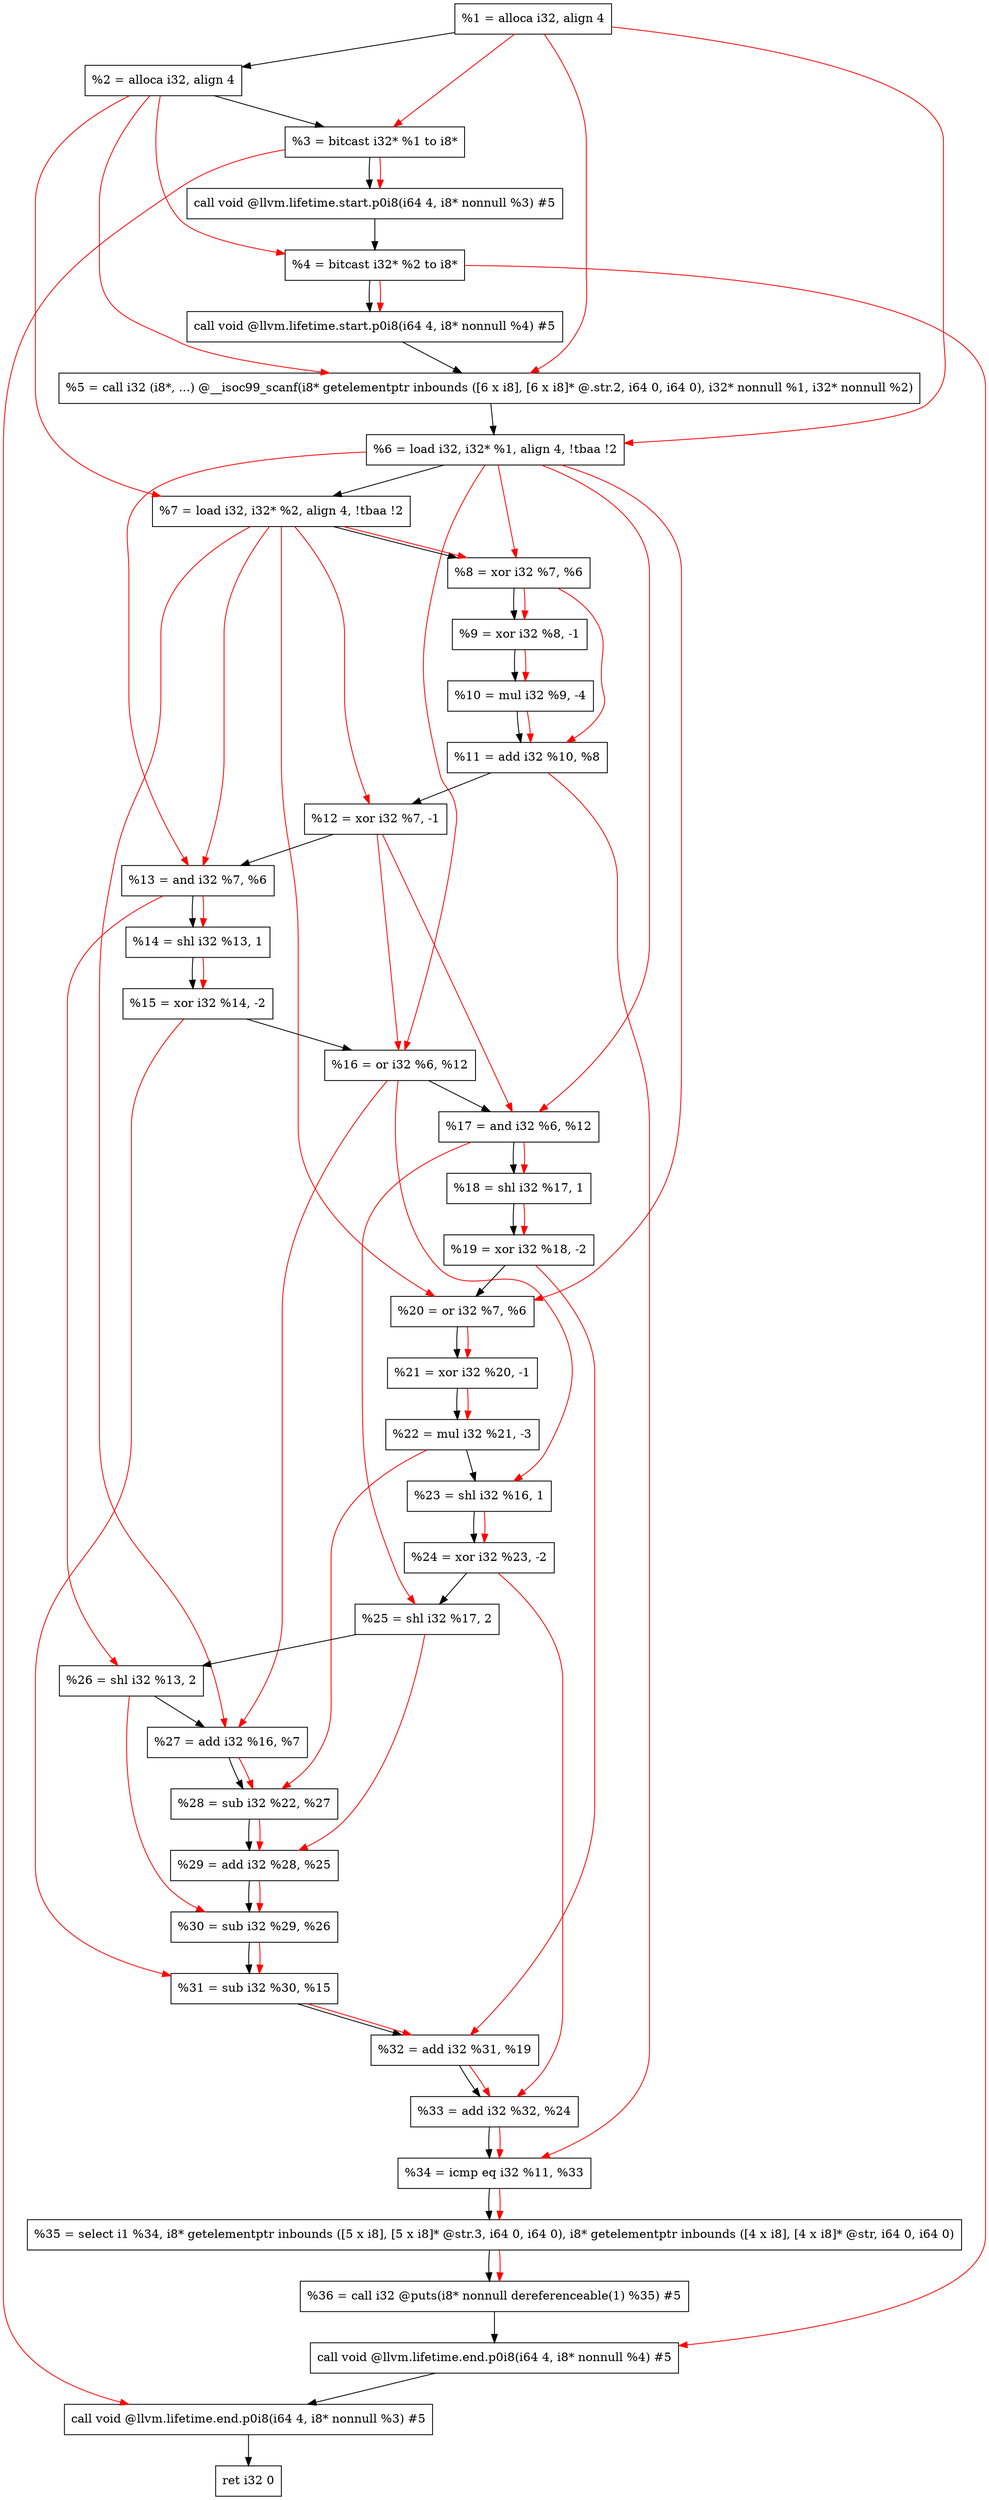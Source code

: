 digraph "DFG for'main' function" {
	Node0x1978f38[shape=record, label="  %1 = alloca i32, align 4"];
	Node0x1978fb8[shape=record, label="  %2 = alloca i32, align 4"];
	Node0x1979048[shape=record, label="  %3 = bitcast i32* %1 to i8*"];
	Node0x19794a8[shape=record, label="  call void @llvm.lifetime.start.p0i8(i64 4, i8* nonnull %3) #5"];
	Node0x1979588[shape=record, label="  %4 = bitcast i32* %2 to i8*"];
	Node0x19796a8[shape=record, label="  call void @llvm.lifetime.start.p0i8(i64 4, i8* nonnull %4) #5"];
	Node0x19798e0[shape=record, label="  %5 = call i32 (i8*, ...) @__isoc99_scanf(i8* getelementptr inbounds ([6 x i8], [6 x i8]* @.str.2, i64 0, i64 0), i32* nonnull %1, i32* nonnull %2)"];
	Node0x1979998[shape=record, label="  %6 = load i32, i32* %1, align 4, !tbaa !2"];
	Node0x197a908[shape=record, label="  %7 = load i32, i32* %2, align 4, !tbaa !2"];
	Node0x197af90[shape=record, label="  %8 = xor i32 %7, %6"];
	Node0x197b000[shape=record, label="  %9 = xor i32 %8, -1"];
	Node0x197b070[shape=record, label="  %10 = mul i32 %9, -4"];
	Node0x197b0e0[shape=record, label="  %11 = add i32 %10, %8"];
	Node0x197b150[shape=record, label="  %12 = xor i32 %7, -1"];
	Node0x197b1c0[shape=record, label="  %13 = and i32 %7, %6"];
	Node0x197b230[shape=record, label="  %14 = shl i32 %13, 1"];
	Node0x197b2a0[shape=record, label="  %15 = xor i32 %14, -2"];
	Node0x197b310[shape=record, label="  %16 = or i32 %6, %12"];
	Node0x197b380[shape=record, label="  %17 = and i32 %6, %12"];
	Node0x197b3f0[shape=record, label="  %18 = shl i32 %17, 1"];
	Node0x197b460[shape=record, label="  %19 = xor i32 %18, -2"];
	Node0x197b4d0[shape=record, label="  %20 = or i32 %7, %6"];
	Node0x197b540[shape=record, label="  %21 = xor i32 %20, -1"];
	Node0x197b5b0[shape=record, label="  %22 = mul i32 %21, -3"];
	Node0x197b620[shape=record, label="  %23 = shl i32 %16, 1"];
	Node0x197b690[shape=record, label="  %24 = xor i32 %23, -2"];
	Node0x197b700[shape=record, label="  %25 = shl i32 %17, 2"];
	Node0x197b770[shape=record, label="  %26 = shl i32 %13, 2"];
	Node0x197b7e0[shape=record, label="  %27 = add i32 %16, %7"];
	Node0x197b850[shape=record, label="  %28 = sub i32 %22, %27"];
	Node0x197b8c0[shape=record, label="  %29 = add i32 %28, %25"];
	Node0x197b930[shape=record, label="  %30 = sub i32 %29, %26"];
	Node0x197b9a0[shape=record, label="  %31 = sub i32 %30, %15"];
	Node0x197ba10[shape=record, label="  %32 = add i32 %31, %19"];
	Node0x197bc90[shape=record, label="  %33 = add i32 %32, %24"];
	Node0x197bd00[shape=record, label="  %34 = icmp eq i32 %11, %33"];
	Node0x19199d8[shape=record, label="  %35 = select i1 %34, i8* getelementptr inbounds ([5 x i8], [5 x i8]* @str.3, i64 0, i64 0), i8* getelementptr inbounds ([4 x i8], [4 x i8]* @str, i64 0, i64 0)"];
	Node0x197bd90[shape=record, label="  %36 = call i32 @puts(i8* nonnull dereferenceable(1) %35) #5"];
	Node0x197bfe8[shape=record, label="  call void @llvm.lifetime.end.p0i8(i64 4, i8* nonnull %4) #5"];
	Node0x197c148[shape=record, label="  call void @llvm.lifetime.end.p0i8(i64 4, i8* nonnull %3) #5"];
	Node0x197c208[shape=record, label="  ret i32 0"];
	Node0x1978f38 -> Node0x1978fb8;
	Node0x1978fb8 -> Node0x1979048;
	Node0x1979048 -> Node0x19794a8;
	Node0x19794a8 -> Node0x1979588;
	Node0x1979588 -> Node0x19796a8;
	Node0x19796a8 -> Node0x19798e0;
	Node0x19798e0 -> Node0x1979998;
	Node0x1979998 -> Node0x197a908;
	Node0x197a908 -> Node0x197af90;
	Node0x197af90 -> Node0x197b000;
	Node0x197b000 -> Node0x197b070;
	Node0x197b070 -> Node0x197b0e0;
	Node0x197b0e0 -> Node0x197b150;
	Node0x197b150 -> Node0x197b1c0;
	Node0x197b1c0 -> Node0x197b230;
	Node0x197b230 -> Node0x197b2a0;
	Node0x197b2a0 -> Node0x197b310;
	Node0x197b310 -> Node0x197b380;
	Node0x197b380 -> Node0x197b3f0;
	Node0x197b3f0 -> Node0x197b460;
	Node0x197b460 -> Node0x197b4d0;
	Node0x197b4d0 -> Node0x197b540;
	Node0x197b540 -> Node0x197b5b0;
	Node0x197b5b0 -> Node0x197b620;
	Node0x197b620 -> Node0x197b690;
	Node0x197b690 -> Node0x197b700;
	Node0x197b700 -> Node0x197b770;
	Node0x197b770 -> Node0x197b7e0;
	Node0x197b7e0 -> Node0x197b850;
	Node0x197b850 -> Node0x197b8c0;
	Node0x197b8c0 -> Node0x197b930;
	Node0x197b930 -> Node0x197b9a0;
	Node0x197b9a0 -> Node0x197ba10;
	Node0x197ba10 -> Node0x197bc90;
	Node0x197bc90 -> Node0x197bd00;
	Node0x197bd00 -> Node0x19199d8;
	Node0x19199d8 -> Node0x197bd90;
	Node0x197bd90 -> Node0x197bfe8;
	Node0x197bfe8 -> Node0x197c148;
	Node0x197c148 -> Node0x197c208;
edge [color=red]
	Node0x1978f38 -> Node0x1979048;
	Node0x1979048 -> Node0x19794a8;
	Node0x1978fb8 -> Node0x1979588;
	Node0x1979588 -> Node0x19796a8;
	Node0x1978f38 -> Node0x19798e0;
	Node0x1978fb8 -> Node0x19798e0;
	Node0x1978f38 -> Node0x1979998;
	Node0x1978fb8 -> Node0x197a908;
	Node0x197a908 -> Node0x197af90;
	Node0x1979998 -> Node0x197af90;
	Node0x197af90 -> Node0x197b000;
	Node0x197b000 -> Node0x197b070;
	Node0x197b070 -> Node0x197b0e0;
	Node0x197af90 -> Node0x197b0e0;
	Node0x197a908 -> Node0x197b150;
	Node0x197a908 -> Node0x197b1c0;
	Node0x1979998 -> Node0x197b1c0;
	Node0x197b1c0 -> Node0x197b230;
	Node0x197b230 -> Node0x197b2a0;
	Node0x1979998 -> Node0x197b310;
	Node0x197b150 -> Node0x197b310;
	Node0x1979998 -> Node0x197b380;
	Node0x197b150 -> Node0x197b380;
	Node0x197b380 -> Node0x197b3f0;
	Node0x197b3f0 -> Node0x197b460;
	Node0x197a908 -> Node0x197b4d0;
	Node0x1979998 -> Node0x197b4d0;
	Node0x197b4d0 -> Node0x197b540;
	Node0x197b540 -> Node0x197b5b0;
	Node0x197b310 -> Node0x197b620;
	Node0x197b620 -> Node0x197b690;
	Node0x197b380 -> Node0x197b700;
	Node0x197b1c0 -> Node0x197b770;
	Node0x197b310 -> Node0x197b7e0;
	Node0x197a908 -> Node0x197b7e0;
	Node0x197b5b0 -> Node0x197b850;
	Node0x197b7e0 -> Node0x197b850;
	Node0x197b850 -> Node0x197b8c0;
	Node0x197b700 -> Node0x197b8c0;
	Node0x197b8c0 -> Node0x197b930;
	Node0x197b770 -> Node0x197b930;
	Node0x197b930 -> Node0x197b9a0;
	Node0x197b2a0 -> Node0x197b9a0;
	Node0x197b9a0 -> Node0x197ba10;
	Node0x197b460 -> Node0x197ba10;
	Node0x197ba10 -> Node0x197bc90;
	Node0x197b690 -> Node0x197bc90;
	Node0x197b0e0 -> Node0x197bd00;
	Node0x197bc90 -> Node0x197bd00;
	Node0x197bd00 -> Node0x19199d8;
	Node0x19199d8 -> Node0x197bd90;
	Node0x1979588 -> Node0x197bfe8;
	Node0x1979048 -> Node0x197c148;
}
